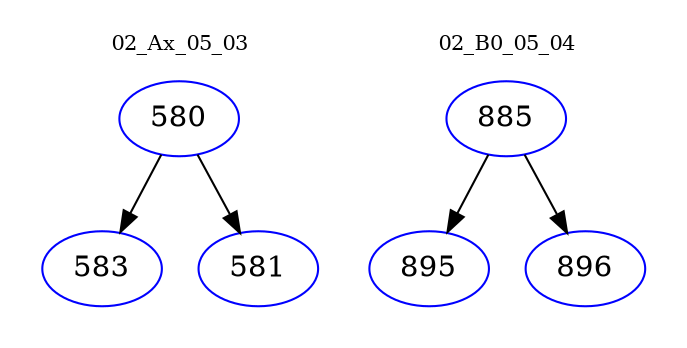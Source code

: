 digraph{
subgraph cluster_0 {
color = white
label = "02_Ax_05_03";
fontsize=10;
T0_580 [label="580", color="blue"]
T0_580 -> T0_583 [color="black"]
T0_583 [label="583", color="blue"]
T0_580 -> T0_581 [color="black"]
T0_581 [label="581", color="blue"]
}
subgraph cluster_1 {
color = white
label = "02_B0_05_04";
fontsize=10;
T1_885 [label="885", color="blue"]
T1_885 -> T1_895 [color="black"]
T1_895 [label="895", color="blue"]
T1_885 -> T1_896 [color="black"]
T1_896 [label="896", color="blue"]
}
}
